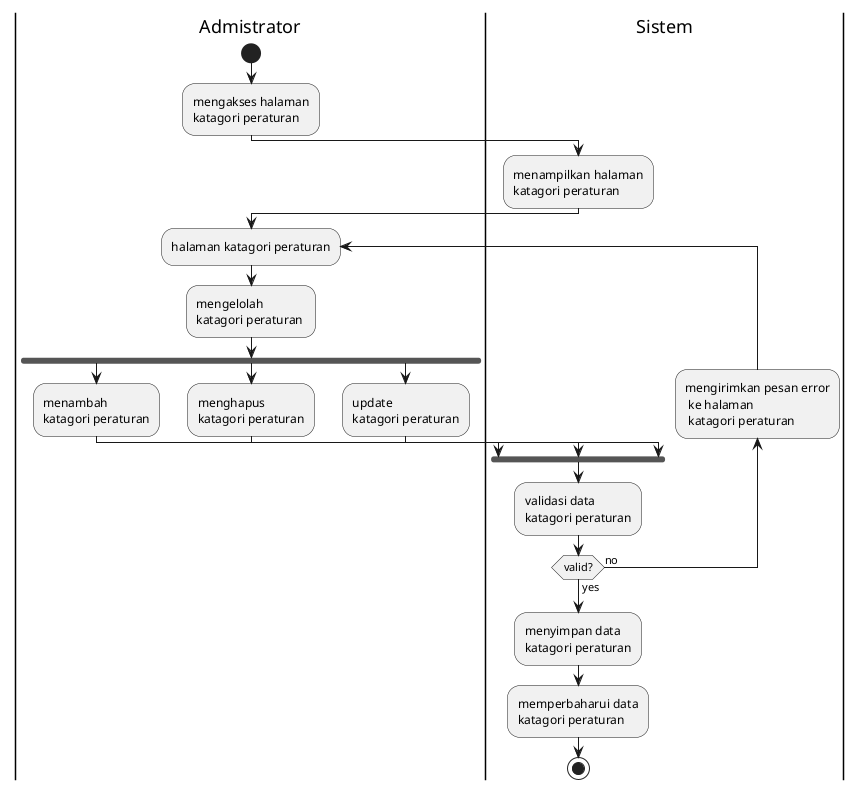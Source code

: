 @startuml

|Admistrator|
start
:mengakses halaman 
katagori peraturan;
|Sistem|
:menampilkan halaman 
katagori peraturan;
|Admistrator|
repeat:halaman katagori peraturan;
:mengelolah 
katagori peraturan ;
fork
    :menambah 
    katagori peraturan;
fork again
    :menghapus 
    katagori peraturan;
fork again
    :update 
    katagori peraturan;
    |Sistem|
end fork
:validasi data 
katagori peraturan;
 backward :mengirimkan pesan error
  ke halaman 
  katagori peraturan;
repeat  while (valid?) is (no) not (yes)
:menyimpan data 
katagori peraturan;
:memperbaharui data 
katagori peraturan;
stop
@enduml

